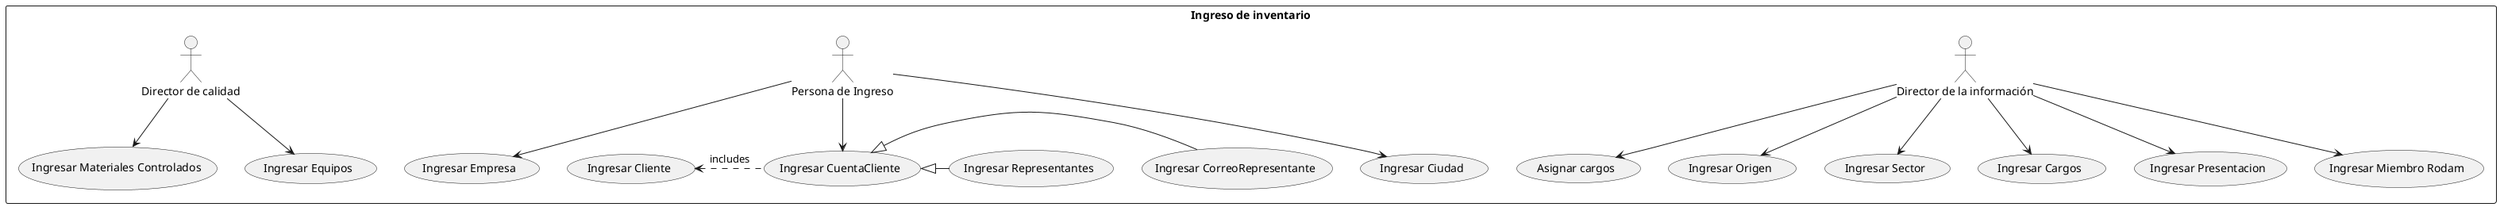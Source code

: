 @startuml

rectangle "Ingreso de inventario" {

:Director de la información: --> (Ingresar Origen) 
:Director de la información: --> (Ingresar Sector)
:Director de la información: --> (Ingresar Cargos)
:Director de la información: --> (Ingresar Presentacion)
:Director de la información: --> (Ingresar Miembro Rodam)
:Director de la información: --> (Asignar cargos)
:Persona de Ingreso: --> (Ingresar Ciudad) 
(Ingresar CuentaCliente) <|- (Ingresar Representantes) 
(Ingresar CuentaCliente) <|- (Ingresar CorreoRepresentante)
(Ingresar Cliente) <. (Ingresar CuentaCliente) : includes
:Persona de Ingreso: --> (Ingresar CuentaCliente)
:Persona de Ingreso: --> (Ingresar Empresa)
:Director de calidad: --> (Ingresar Equipos)
:Director de calidad: --> (Ingresar Materiales Controlados)
}







@enduml
